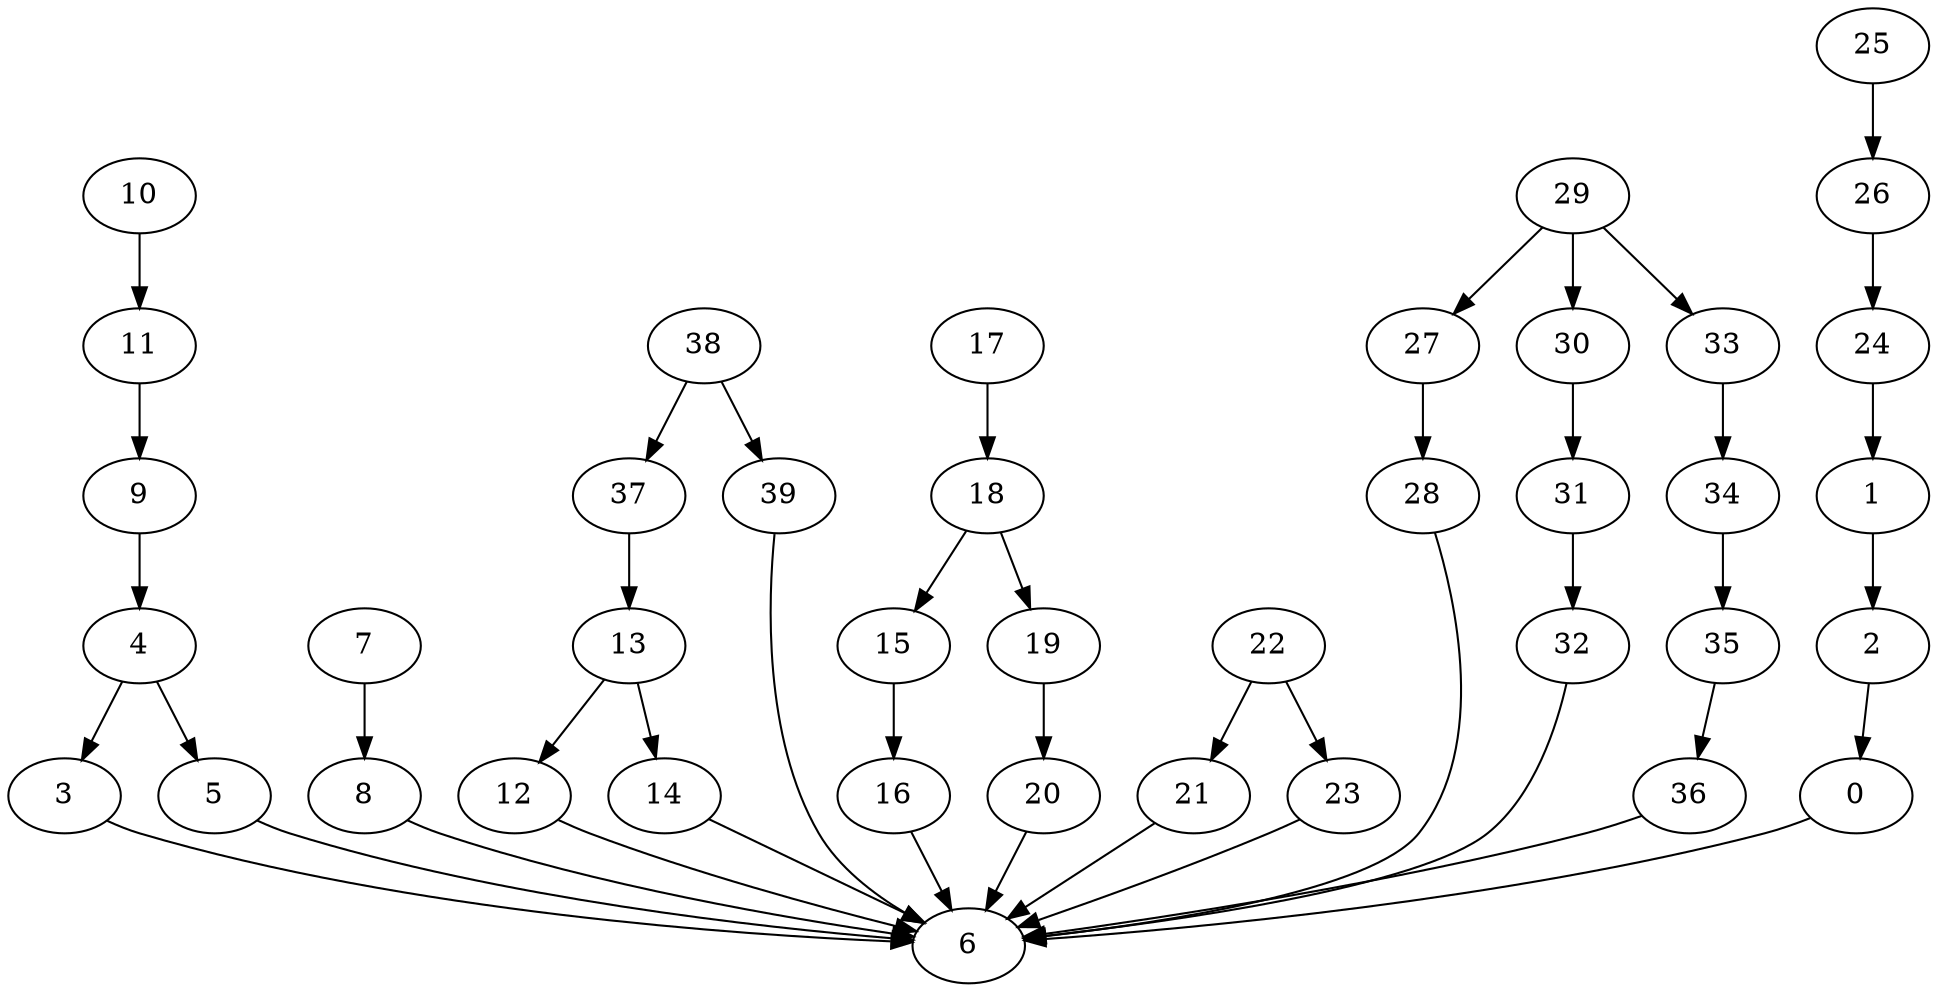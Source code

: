strict digraph  {
0 [exec=169];
1 [exec=131];
2 [exec=147];
3 [exec=56];
4 [exec=95];
5 [exec=133];
6 [exec=65];
7 [exec=197];
8 [exec=62];
9 [exec=158];
10 [exec=58];
11 [exec=64];
12 [exec=71];
13 [exec=79];
14 [exec=67];
15 [exec=115];
16 [exec=82];
17 [exec=90];
18 [exec=97];
19 [exec=183];
20 [exec=50];
21 [exec=59];
22 [exec=51];
23 [exec=138];
24 [exec=82];
25 [exec=182];
26 [exec=199];
27 [exec=137];
28 [exec=116];
29 [exec=117];
30 [exec=157];
31 [exec=54];
32 [exec=192];
33 [exec=85];
34 [exec=64];
35 [exec=114];
36 [exec=58];
37 [exec=163];
38 [exec=68];
39 [exec=114];
0 -> 6  [comm=8];
1 -> 2  [comm=16];
2 -> 0  [comm=14];
3 -> 6  [comm=16];
4 -> 5  [comm=14];
4 -> 3  [comm=5];
5 -> 6  [comm=18];
7 -> 8  [comm=8];
8 -> 6  [comm=8];
9 -> 4  [comm=14];
10 -> 11  [comm=11];
11 -> 9  [comm=5];
12 -> 6  [comm=19];
13 -> 14  [comm=6];
13 -> 12  [comm=18];
14 -> 6  [comm=20];
15 -> 16  [comm=19];
16 -> 6  [comm=11];
17 -> 18  [comm=7];
18 -> 19  [comm=5];
18 -> 15  [comm=14];
19 -> 20  [comm=5];
20 -> 6  [comm=16];
21 -> 6  [comm=14];
22 -> 23  [comm=7];
22 -> 21  [comm=12];
23 -> 6  [comm=20];
24 -> 1  [comm=11];
25 -> 26  [comm=8];
26 -> 24  [comm=16];
27 -> 28  [comm=17];
28 -> 6  [comm=19];
29 -> 30  [comm=9];
29 -> 27  [comm=16];
29 -> 33  [comm=17];
30 -> 31  [comm=8];
31 -> 32  [comm=13];
32 -> 6  [comm=8];
33 -> 34  [comm=8];
34 -> 35  [comm=7];
35 -> 36  [comm=15];
36 -> 6  [comm=17];
37 -> 13  [comm=11];
38 -> 39  [comm=8];
38 -> 37  [comm=5];
39 -> 6  [comm=20];
}
